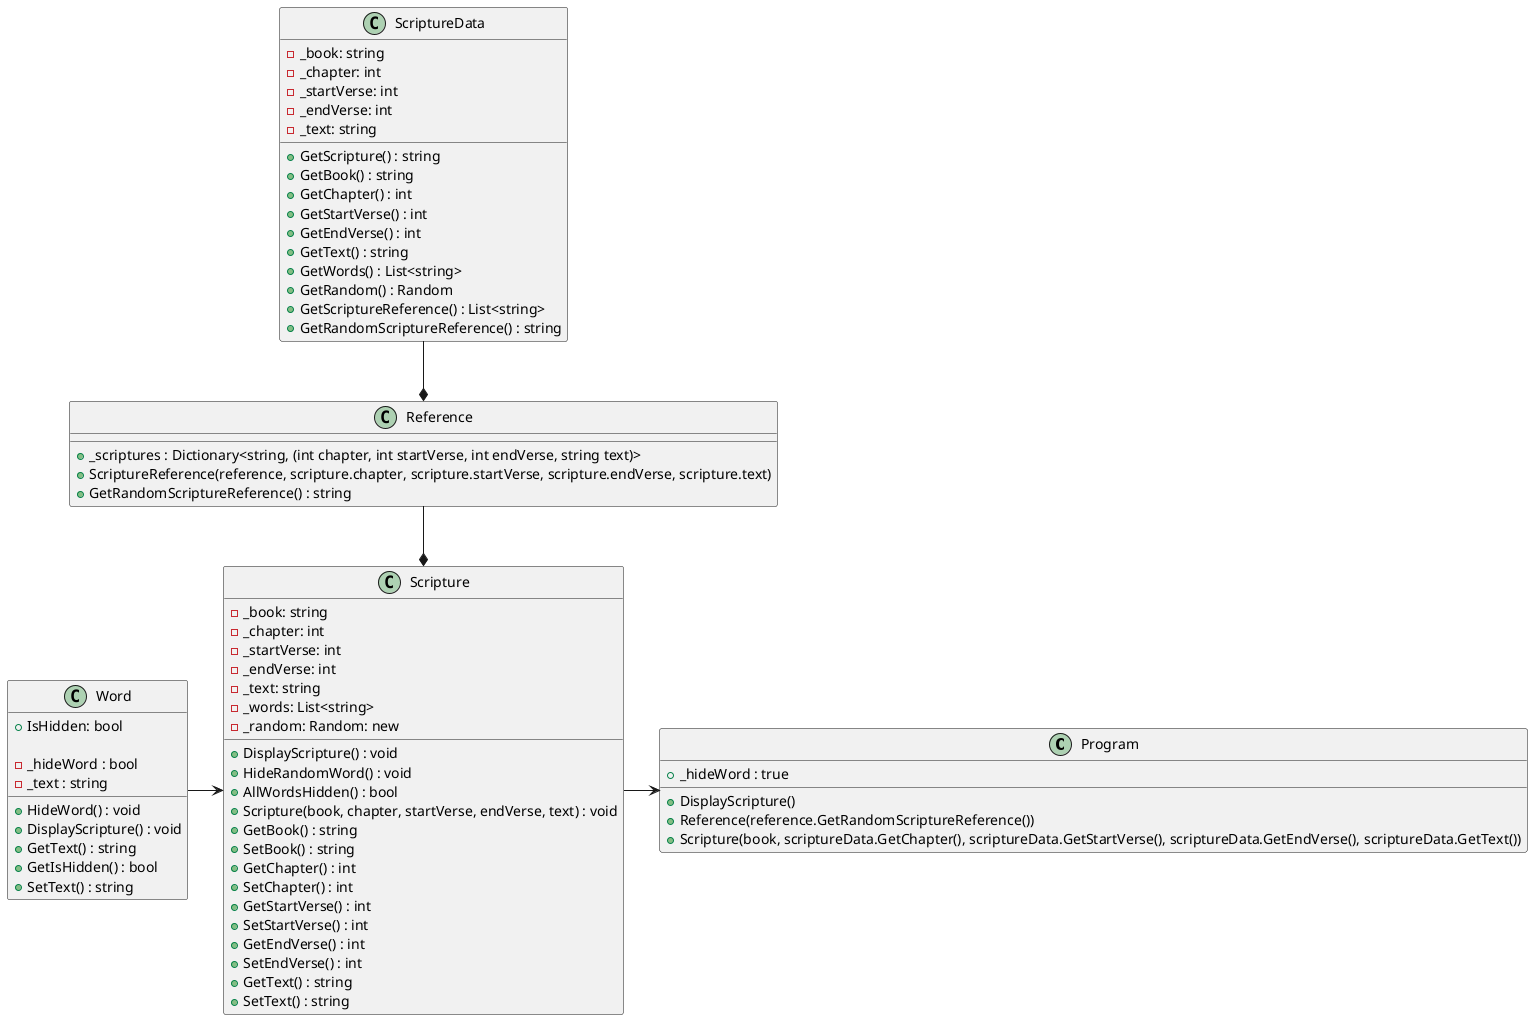 @startuml Scripture Memorizer

Class Program
{
    +DisplayScripture()
    'This should display the scripture being called from other classes.
    'Also from the program class it should run the _hideWord bool and generate a random scripture and hide words.

    +_hideWord : true
    'bool this will run the app

    +Reference(reference.GetRandomScriptureReference())
        
    +Scripture(book, scriptureData.GetChapter(), scriptureData.GetStartVerse(), scriptureData.GetEndVerse(), scriptureData.GetText())
        

}

Scripture -> Program
Class Scripture
{
    +DisplayScripture() : void
    'This will display the scripture
    +HideRandomWord() : void
    'This will hide a random word
    +AllWordsHidden() : bool
    'This will check if all words are hidden
    +Scripture(book, chapter, startVerse, endVerse, text) : void
    +GetBook() : string
    +SetBook() : string
    +GetChapter() : int
    +SetChapter() : int
    +GetStartVerse() : int
    +SetStartVerse() : int
    +GetEndVerse() : int
    +SetEndVerse() : int
    +GetText() : string
    +SetText() : string

    - _book: string
    - _chapter: int
    - _startVerse: int
    - _endVerse: int
    - _text: string
    - _words: List<string>
    - _random: Random: new
    'These should all pull from Reference Class-not sure if I need get&set for text if it's being called in Word Class.


}
Word -> Scripture
Class Word
{
    +HideWord() : void
    'This will be the method to hide a word
    +DisplayScripture() : void
    'This will display the scripture and test if the word is hidden
    +GetText() : string
    +GetIsHidden() : bool
    +SetText() : string
    +IsHidden: bool

    -_hideWord : bool
    -_text : string
    'create a bool to hide the word and have it called in the Program Class.
    'If I can't then it will be called in the Scripture Class
}
Reference --* Scripture

Class Reference
'This may be an easier way to pull scriptures
{
    
    + _scriptures : Dictionary<string, (int chapter, int startVerse, int endVerse, string text)>
    +ScriptureReference(reference, scripture.chapter, scripture.startVerse, scripture.endVerse, scripture.text)
    'This will pull the scripture reference
    +GetRandomScriptureReference() : string
    'This will get a random scripture reference
}
ScriptureData --* Reference
Class ScriptureData
'This will help bring the data over to the program class
{
    +GetScripture() : string
    +GetBook() : string
    +GetChapter() : int
    +GetStartVerse() : int
    +GetEndVerse() : int
    +GetText() : string
    +GetWords() : List<string>
    +GetRandom() : Random
    +GetScriptureReference() : List<string>
    +GetRandomScriptureReference() : string
    -_book: string
    -_chapter: int
    -_startVerse: int
    -_endVerse: int
    -_text: string
}

@enduml
